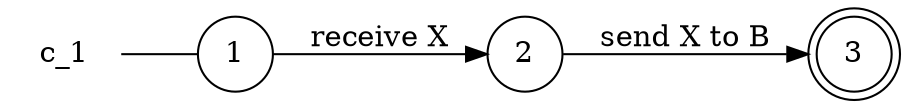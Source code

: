 digraph c_1 {
	rankdir="LR";
	n_0 [label="c_1", shape="plaintext"];
	n_1 [id="1", shape=circle, label="1"];
	n_0 -> n_1 [arrowhead=none];
	n_2 [id="2", shape=circle, label="2"];
	n_3 [id="3", shape=doublecircle, label="3"];

	n_1 -> n_2 [id="[$e|0]", label="receive X"];
	n_2 -> n_3 [id="[$e|1]", label="send X to B"];
}
